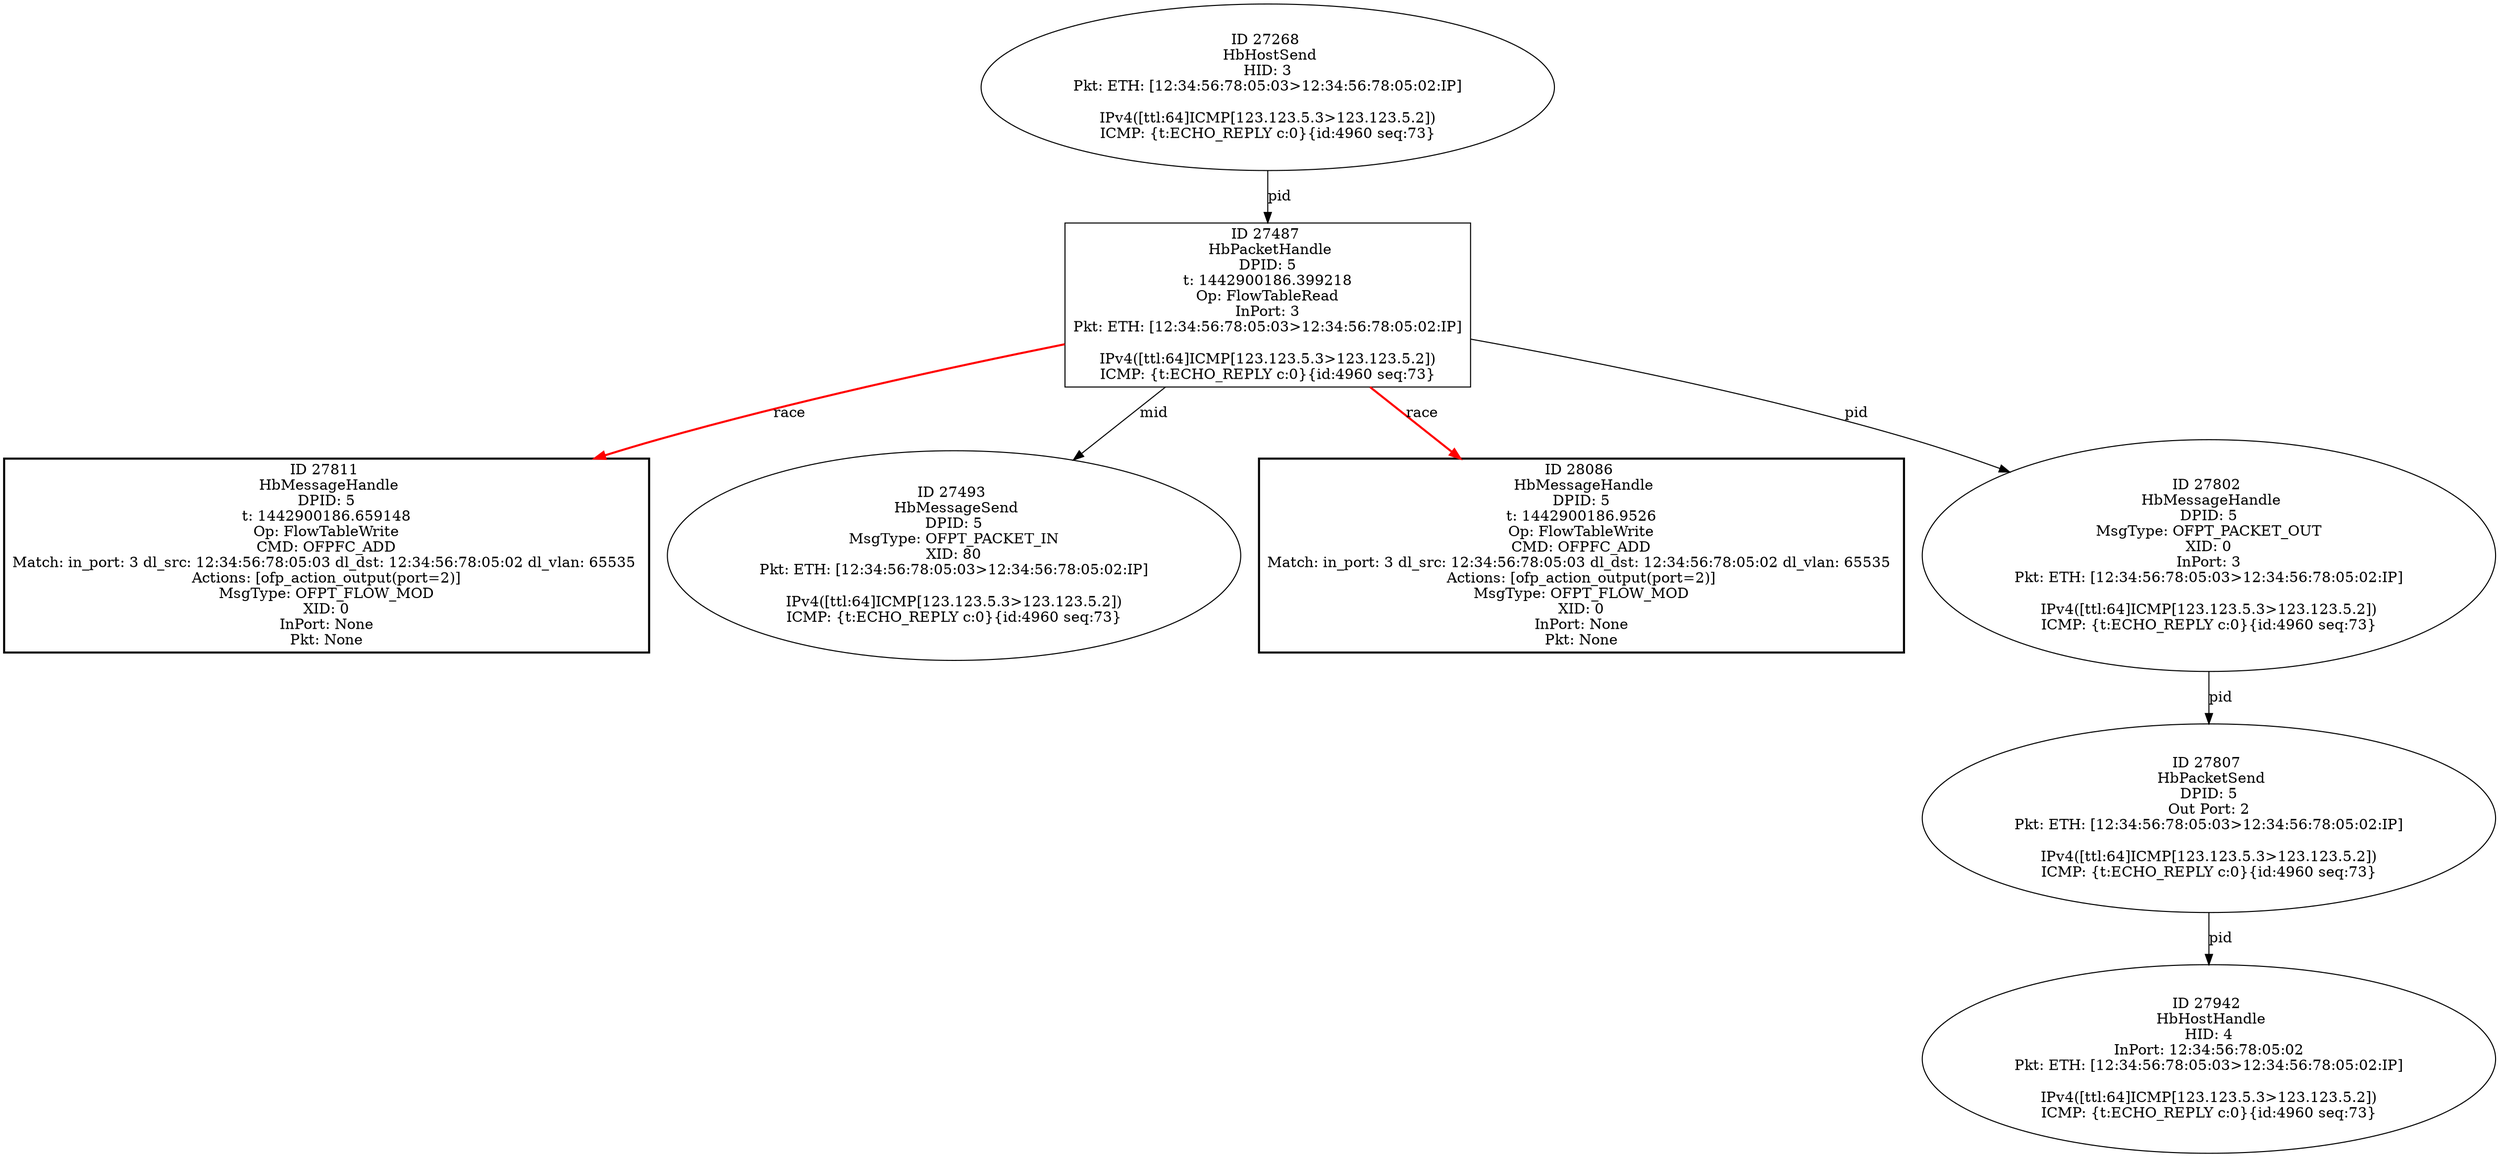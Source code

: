 strict digraph G {
27811 [shape=box, style=bold, event=<hb_events.HbMessageHandle object at 0x10daba4d0>, label="ID 27811 
 HbMessageHandle
DPID: 5
t: 1442900186.659148
Op: FlowTableWrite
CMD: OFPFC_ADD
Match: in_port: 3 dl_src: 12:34:56:78:05:03 dl_dst: 12:34:56:78:05:02 dl_vlan: 65535 
Actions: [ofp_action_output(port=2)]
MsgType: OFPT_FLOW_MOD
XID: 0
InPort: None
Pkt: None"];
27268 [shape=oval, event=<hb_events.HbHostSend object at 0x10d9cc550>, label="ID 27268 
 HbHostSend
HID: 3
Pkt: ETH: [12:34:56:78:05:03>12:34:56:78:05:02:IP]

IPv4([ttl:64]ICMP[123.123.5.3>123.123.5.2])
ICMP: {t:ECHO_REPLY c:0}{id:4960 seq:73}"];
27493 [shape=oval, event=<hb_events.HbMessageSend object at 0x10da25250>, label="ID 27493 
 HbMessageSend
DPID: 5
MsgType: OFPT_PACKET_IN
XID: 80
Pkt: ETH: [12:34:56:78:05:03>12:34:56:78:05:02:IP]

IPv4([ttl:64]ICMP[123.123.5.3>123.123.5.2])
ICMP: {t:ECHO_REPLY c:0}{id:4960 seq:73}"];
27942 [shape=oval, event=<hb_events.HbHostHandle object at 0x10daff110>, label="ID 27942 
 HbHostHandle
HID: 4
InPort: 12:34:56:78:05:02
Pkt: ETH: [12:34:56:78:05:03>12:34:56:78:05:02:IP]

IPv4([ttl:64]ICMP[123.123.5.3>123.123.5.2])
ICMP: {t:ECHO_REPLY c:0}{id:4960 seq:73}"];
28086 [shape=box, style=bold, event=<hb_events.HbMessageHandle object at 0x10db67cd0>, label="ID 28086 
 HbMessageHandle
DPID: 5
t: 1442900186.9526
Op: FlowTableWrite
CMD: OFPFC_ADD
Match: in_port: 3 dl_src: 12:34:56:78:05:03 dl_dst: 12:34:56:78:05:02 dl_vlan: 65535 
Actions: [ofp_action_output(port=2)]
MsgType: OFPT_FLOW_MOD
XID: 0
InPort: None
Pkt: None"];
27802 [shape=oval, event=<hb_events.HbMessageHandle object at 0x10daad710>, label="ID 27802 
 HbMessageHandle
DPID: 5
MsgType: OFPT_PACKET_OUT
XID: 0
InPort: 3
Pkt: ETH: [12:34:56:78:05:03>12:34:56:78:05:02:IP]

IPv4([ttl:64]ICMP[123.123.5.3>123.123.5.2])
ICMP: {t:ECHO_REPLY c:0}{id:4960 seq:73}"];
27487 [shape=box, event=<hb_events.HbPacketHandle object at 0x10da1e750>, label="ID 27487 
 HbPacketHandle
DPID: 5
t: 1442900186.399218
Op: FlowTableRead
InPort: 3
Pkt: ETH: [12:34:56:78:05:03>12:34:56:78:05:02:IP]

IPv4([ttl:64]ICMP[123.123.5.3>123.123.5.2])
ICMP: {t:ECHO_REPLY c:0}{id:4960 seq:73}"];
27807 [shape=oval, event=<hb_events.HbPacketSend object at 0x10daad550>, label="ID 27807 
 HbPacketSend
DPID: 5
Out Port: 2
Pkt: ETH: [12:34:56:78:05:03>12:34:56:78:05:02:IP]

IPv4([ttl:64]ICMP[123.123.5.3>123.123.5.2])
ICMP: {t:ECHO_REPLY c:0}{id:4960 seq:73}"];
27268 -> 27487  [rel=pid, label=pid];
27802 -> 27807  [rel=pid, label=pid];
27487 -> 27802  [rel=pid, label=pid];
27487 -> 27811  [harmful=True, color=red, style=bold, rel=race, label=race];
27487 -> 27493  [rel=mid, label=mid];
27487 -> 28086  [harmful=True, color=red, style=bold, rel=race, label=race];
27807 -> 27942  [rel=pid, label=pid];
}
